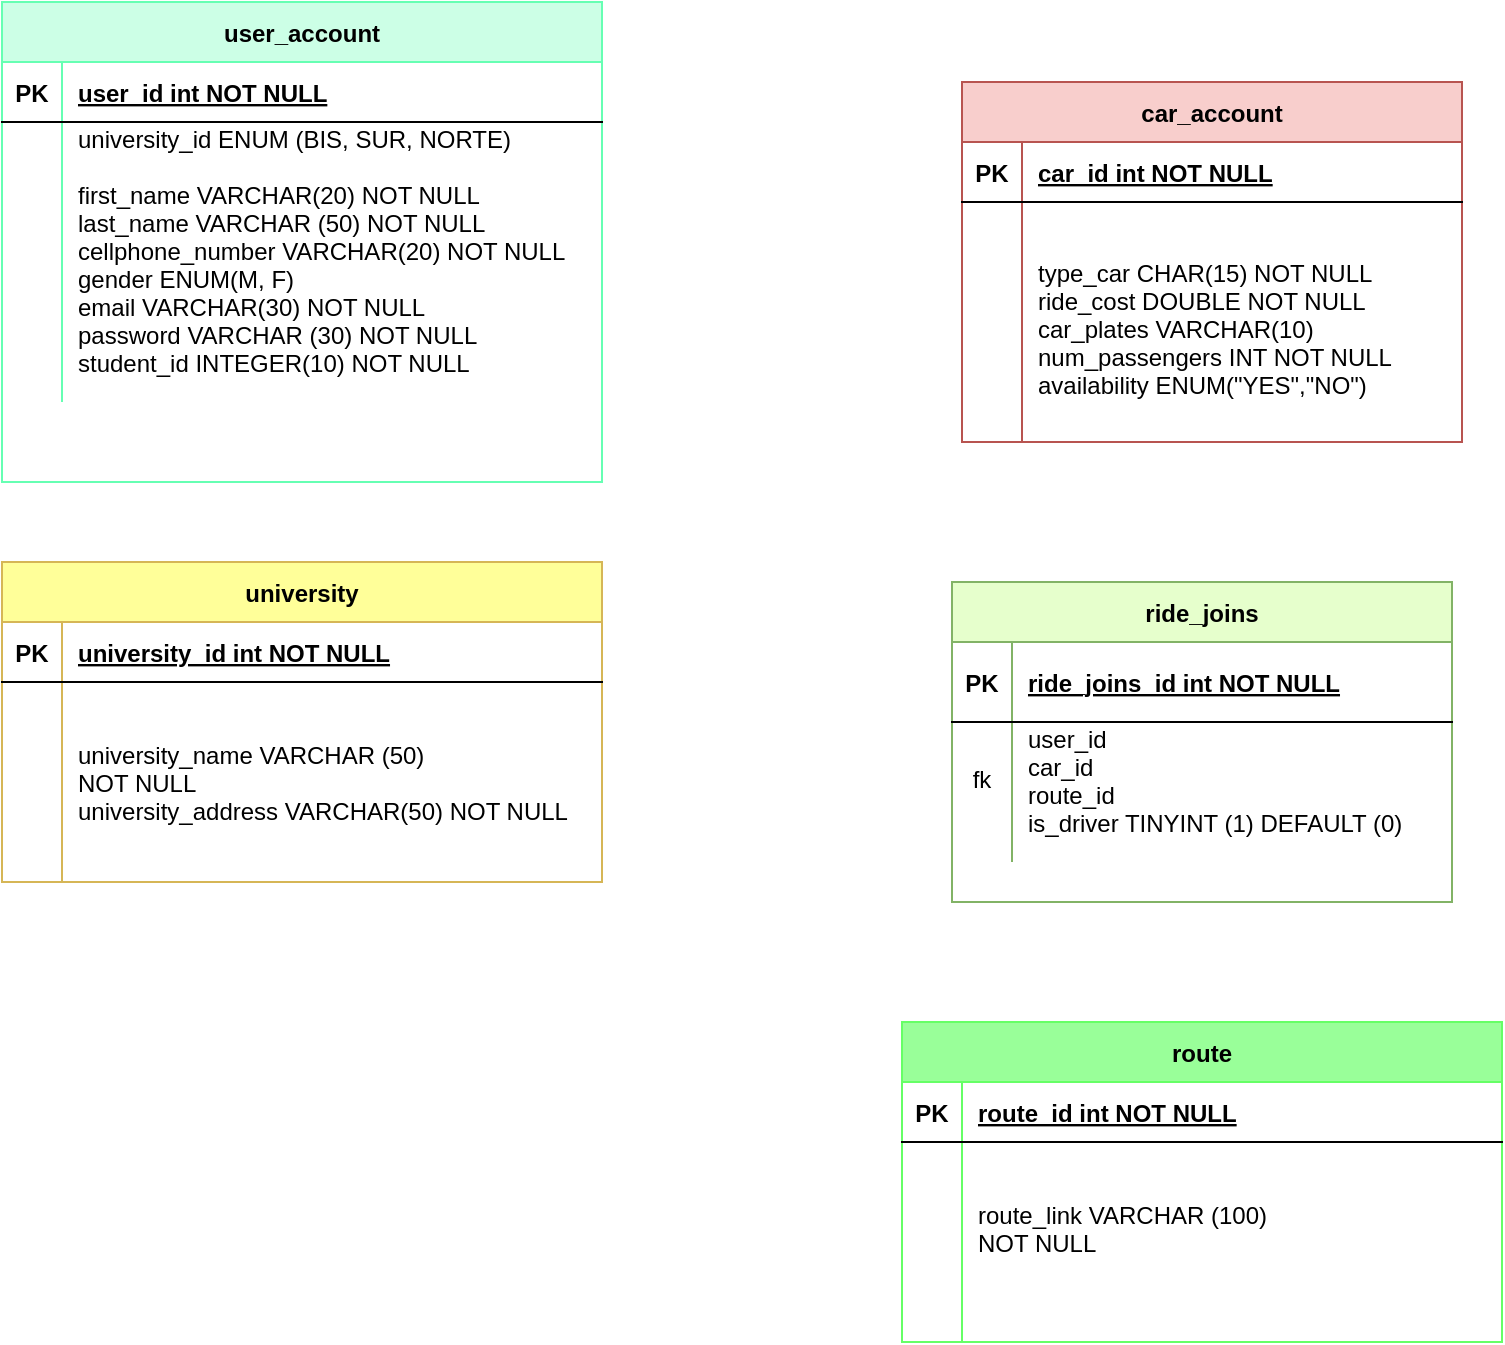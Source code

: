 <mxfile version="13.8.1" type="github">
  <diagram id="gfbTEzODt7UsC7X-8Vdx" name="Page-1">
    <mxGraphModel dx="868" dy="450" grid="1" gridSize="10" guides="1" tooltips="1" connect="1" arrows="1" fold="1" page="1" pageScale="1" pageWidth="850" pageHeight="1100" math="0" shadow="0">
      <root>
        <mxCell id="0" />
        <mxCell id="1" parent="0" />
        <mxCell id="99LuabsOzEzqGmMlLyqw-1" value="user_account" style="shape=table;startSize=30;container=1;collapsible=1;childLayout=tableLayout;fixedRows=1;rowLines=0;fontStyle=1;align=center;resizeLast=1;fillColor=#CCFFE6;strokeColor=#66FFB3;" vertex="1" parent="1">
          <mxGeometry x="40" y="40" width="300" height="240" as="geometry" />
        </mxCell>
        <mxCell id="99LuabsOzEzqGmMlLyqw-2" value="" style="shape=partialRectangle;collapsible=0;dropTarget=0;pointerEvents=0;fillColor=none;points=[[0,0.5],[1,0.5]];portConstraint=eastwest;top=0;left=0;right=0;bottom=1;" vertex="1" parent="99LuabsOzEzqGmMlLyqw-1">
          <mxGeometry y="30" width="300" height="30" as="geometry" />
        </mxCell>
        <mxCell id="99LuabsOzEzqGmMlLyqw-3" value="PK" style="shape=partialRectangle;overflow=hidden;connectable=0;fillColor=none;top=0;left=0;bottom=0;right=0;fontStyle=1;" vertex="1" parent="99LuabsOzEzqGmMlLyqw-2">
          <mxGeometry width="30" height="30" as="geometry" />
        </mxCell>
        <mxCell id="99LuabsOzEzqGmMlLyqw-4" value="user_id int NOT NULL " style="shape=partialRectangle;overflow=hidden;connectable=0;fillColor=none;top=0;left=0;bottom=0;right=0;align=left;spacingLeft=6;fontStyle=5;" vertex="1" parent="99LuabsOzEzqGmMlLyqw-2">
          <mxGeometry x="30" width="270" height="30" as="geometry" />
        </mxCell>
        <mxCell id="99LuabsOzEzqGmMlLyqw-5" value="" style="shape=partialRectangle;collapsible=0;dropTarget=0;pointerEvents=0;fillColor=none;points=[[0,0.5],[1,0.5]];portConstraint=eastwest;top=0;left=0;right=0;bottom=0;" vertex="1" parent="99LuabsOzEzqGmMlLyqw-1">
          <mxGeometry y="60" width="300" height="140" as="geometry" />
        </mxCell>
        <mxCell id="99LuabsOzEzqGmMlLyqw-6" value="" style="shape=partialRectangle;overflow=hidden;connectable=0;fillColor=none;top=0;left=0;bottom=0;right=0;" vertex="1" parent="99LuabsOzEzqGmMlLyqw-5">
          <mxGeometry width="30" height="140" as="geometry" />
        </mxCell>
        <mxCell id="99LuabsOzEzqGmMlLyqw-7" value="university_id ENUM (BIS, SUR, NORTE)&#xa;&#xa;first_name VARCHAR(20) NOT NULL&#xa;last_name VARCHAR (50) NOT NULL&#xa;cellphone_number VARCHAR(20) NOT NULL&#xa;gender ENUM(M, F) &#xa;email VARCHAR(30) NOT NULL&#xa;password VARCHAR (30) NOT NULL&#xa;student_id INTEGER(10) NOT NULL&#xa;&#xa;&#xa;&#xa;&#xa;&#xa;&#xa;" style="shape=partialRectangle;overflow=hidden;connectable=0;fillColor=none;top=0;left=0;bottom=0;right=0;align=left;spacingLeft=6;" vertex="1" parent="99LuabsOzEzqGmMlLyqw-5">
          <mxGeometry x="30" width="270" height="140" as="geometry" />
        </mxCell>
        <mxCell id="99LuabsOzEzqGmMlLyqw-8" value="car_account" style="shape=table;startSize=30;container=1;collapsible=1;childLayout=tableLayout;fixedRows=1;rowLines=0;fontStyle=1;align=center;resizeLast=1;fillColor=#f8cecc;strokeColor=#b85450;" vertex="1" parent="1">
          <mxGeometry x="520" y="80" width="250" height="180" as="geometry" />
        </mxCell>
        <mxCell id="99LuabsOzEzqGmMlLyqw-9" value="" style="shape=partialRectangle;collapsible=0;dropTarget=0;pointerEvents=0;fillColor=none;points=[[0,0.5],[1,0.5]];portConstraint=eastwest;top=0;left=0;right=0;bottom=1;" vertex="1" parent="99LuabsOzEzqGmMlLyqw-8">
          <mxGeometry y="30" width="250" height="30" as="geometry" />
        </mxCell>
        <mxCell id="99LuabsOzEzqGmMlLyqw-10" value="PK" style="shape=partialRectangle;overflow=hidden;connectable=0;fillColor=none;top=0;left=0;bottom=0;right=0;fontStyle=1;" vertex="1" parent="99LuabsOzEzqGmMlLyqw-9">
          <mxGeometry width="30" height="30" as="geometry" />
        </mxCell>
        <mxCell id="99LuabsOzEzqGmMlLyqw-11" value="car_id int NOT NULL " style="shape=partialRectangle;overflow=hidden;connectable=0;fillColor=none;top=0;left=0;bottom=0;right=0;align=left;spacingLeft=6;fontStyle=5;" vertex="1" parent="99LuabsOzEzqGmMlLyqw-9">
          <mxGeometry x="30" width="220" height="30" as="geometry" />
        </mxCell>
        <mxCell id="99LuabsOzEzqGmMlLyqw-12" value="" style="shape=partialRectangle;collapsible=0;dropTarget=0;pointerEvents=0;fillColor=none;points=[[0,0.5],[1,0.5]];portConstraint=eastwest;top=0;left=0;right=0;bottom=0;" vertex="1" parent="99LuabsOzEzqGmMlLyqw-8">
          <mxGeometry y="60" width="250" height="20" as="geometry" />
        </mxCell>
        <mxCell id="99LuabsOzEzqGmMlLyqw-13" value="" style="shape=partialRectangle;overflow=hidden;connectable=0;fillColor=none;top=0;left=0;bottom=0;right=0;" vertex="1" parent="99LuabsOzEzqGmMlLyqw-12">
          <mxGeometry width="30" height="20" as="geometry" />
        </mxCell>
        <mxCell id="99LuabsOzEzqGmMlLyqw-14" value="" style="shape=partialRectangle;overflow=hidden;connectable=0;fillColor=none;top=0;left=0;bottom=0;right=0;align=left;spacingLeft=6;" vertex="1" parent="99LuabsOzEzqGmMlLyqw-12">
          <mxGeometry x="30" width="220" height="20" as="geometry" />
        </mxCell>
        <mxCell id="99LuabsOzEzqGmMlLyqw-15" value="" style="shape=partialRectangle;collapsible=0;dropTarget=0;pointerEvents=0;fillColor=none;points=[[0,0.5],[1,0.5]];portConstraint=eastwest;top=0;left=0;right=0;bottom=0;" vertex="1" parent="99LuabsOzEzqGmMlLyqw-8">
          <mxGeometry y="80" width="250" height="100" as="geometry" />
        </mxCell>
        <mxCell id="99LuabsOzEzqGmMlLyqw-16" value="" style="shape=partialRectangle;overflow=hidden;connectable=0;fillColor=none;top=0;left=0;bottom=0;right=0;" vertex="1" parent="99LuabsOzEzqGmMlLyqw-15">
          <mxGeometry width="30" height="100" as="geometry" />
        </mxCell>
        <mxCell id="99LuabsOzEzqGmMlLyqw-17" value="type_car CHAR(15) NOT NULL&#xa;ride_cost DOUBLE NOT NULL&#xa;car_plates VARCHAR(10)&#xa;num_passengers INT NOT NULL&#xa;availability ENUM(&quot;YES&quot;,&quot;NO&quot;)&#xa;" style="shape=partialRectangle;overflow=hidden;connectable=0;fillColor=none;top=0;left=0;bottom=0;right=0;align=left;spacingLeft=6;" vertex="1" parent="99LuabsOzEzqGmMlLyqw-15">
          <mxGeometry x="30" width="220" height="100" as="geometry" />
        </mxCell>
        <mxCell id="99LuabsOzEzqGmMlLyqw-18" value="ride_joins" style="shape=table;startSize=30;container=1;collapsible=1;childLayout=tableLayout;fixedRows=1;rowLines=0;fontStyle=1;align=center;resizeLast=1;fillColor=#E6FFCC;strokeColor=#82b366;" vertex="1" parent="1">
          <mxGeometry x="515" y="330" width="250" height="160" as="geometry" />
        </mxCell>
        <mxCell id="99LuabsOzEzqGmMlLyqw-19" value="" style="shape=partialRectangle;collapsible=0;dropTarget=0;pointerEvents=0;fillColor=none;points=[[0,0.5],[1,0.5]];portConstraint=eastwest;top=0;left=0;right=0;bottom=1;" vertex="1" parent="99LuabsOzEzqGmMlLyqw-18">
          <mxGeometry y="30" width="250" height="40" as="geometry" />
        </mxCell>
        <mxCell id="99LuabsOzEzqGmMlLyqw-20" value="PK" style="shape=partialRectangle;overflow=hidden;connectable=0;fillColor=none;top=0;left=0;bottom=0;right=0;fontStyle=1;" vertex="1" parent="99LuabsOzEzqGmMlLyqw-19">
          <mxGeometry width="30" height="40" as="geometry" />
        </mxCell>
        <mxCell id="99LuabsOzEzqGmMlLyqw-21" value="ride_joins_id int NOT NULL " style="shape=partialRectangle;overflow=hidden;connectable=0;fillColor=none;top=0;left=0;bottom=0;right=0;align=left;spacingLeft=6;fontStyle=5;" vertex="1" parent="99LuabsOzEzqGmMlLyqw-19">
          <mxGeometry x="30" width="220" height="40" as="geometry" />
        </mxCell>
        <mxCell id="99LuabsOzEzqGmMlLyqw-22" value="" style="shape=partialRectangle;collapsible=0;dropTarget=0;pointerEvents=0;fillColor=none;points=[[0,0.5],[1,0.5]];portConstraint=eastwest;top=0;left=0;right=0;bottom=0;" vertex="1" parent="99LuabsOzEzqGmMlLyqw-18">
          <mxGeometry y="70" width="250" height="70" as="geometry" />
        </mxCell>
        <mxCell id="99LuabsOzEzqGmMlLyqw-23" value="fk&#xa;" style="shape=partialRectangle;overflow=hidden;connectable=0;fillColor=none;top=0;left=0;bottom=0;right=0;" vertex="1" parent="99LuabsOzEzqGmMlLyqw-22">
          <mxGeometry width="30" height="70" as="geometry" />
        </mxCell>
        <mxCell id="99LuabsOzEzqGmMlLyqw-24" value="user_id&#xa;car_id&#xa;route_id&#xa;is_driver TINYINT (1) DEFAULT (0)&#xa;" style="shape=partialRectangle;overflow=hidden;connectable=0;fillColor=none;top=0;left=0;bottom=0;right=0;align=left;spacingLeft=6;" vertex="1" parent="99LuabsOzEzqGmMlLyqw-22">
          <mxGeometry x="30" width="220" height="70" as="geometry" />
        </mxCell>
        <mxCell id="B75sonxM6bGn23Bwst_e-3" value="university" style="shape=table;startSize=30;container=1;collapsible=1;childLayout=tableLayout;fixedRows=1;rowLines=0;fontStyle=1;align=center;resizeLast=1;fillColor=#FFFF99;strokeColor=#d6b656;" vertex="1" parent="1">
          <mxGeometry x="40" y="320" width="300" height="160" as="geometry" />
        </mxCell>
        <mxCell id="B75sonxM6bGn23Bwst_e-4" value="" style="shape=partialRectangle;collapsible=0;dropTarget=0;pointerEvents=0;fillColor=none;points=[[0,0.5],[1,0.5]];portConstraint=eastwest;top=0;left=0;right=0;bottom=1;" vertex="1" parent="B75sonxM6bGn23Bwst_e-3">
          <mxGeometry y="30" width="300" height="30" as="geometry" />
        </mxCell>
        <mxCell id="B75sonxM6bGn23Bwst_e-5" value="PK" style="shape=partialRectangle;overflow=hidden;connectable=0;fillColor=none;top=0;left=0;bottom=0;right=0;fontStyle=1;" vertex="1" parent="B75sonxM6bGn23Bwst_e-4">
          <mxGeometry width="30" height="30" as="geometry" />
        </mxCell>
        <mxCell id="B75sonxM6bGn23Bwst_e-6" value="university_id int NOT NULL " style="shape=partialRectangle;overflow=hidden;connectable=0;fillColor=none;top=0;left=0;bottom=0;right=0;align=left;spacingLeft=6;fontStyle=5;" vertex="1" parent="B75sonxM6bGn23Bwst_e-4">
          <mxGeometry x="30" width="270" height="30" as="geometry" />
        </mxCell>
        <mxCell id="B75sonxM6bGn23Bwst_e-7" value="" style="shape=partialRectangle;collapsible=0;dropTarget=0;pointerEvents=0;fillColor=none;points=[[0,0.5],[1,0.5]];portConstraint=eastwest;top=0;left=0;right=0;bottom=0;" vertex="1" parent="B75sonxM6bGn23Bwst_e-3">
          <mxGeometry y="60" width="300" height="100" as="geometry" />
        </mxCell>
        <mxCell id="B75sonxM6bGn23Bwst_e-8" value="" style="shape=partialRectangle;overflow=hidden;connectable=0;fillColor=none;top=0;left=0;bottom=0;right=0;" vertex="1" parent="B75sonxM6bGn23Bwst_e-7">
          <mxGeometry width="30" height="100" as="geometry" />
        </mxCell>
        <mxCell id="B75sonxM6bGn23Bwst_e-9" value="&#xa;&#xa;university_name VARCHAR (50)&#xa;NOT NULL&#xa;university_address VARCHAR(50) NOT NULL&#xa;&#xa;&#xa;&#xa;&#xa;" style="shape=partialRectangle;overflow=hidden;connectable=0;fillColor=none;top=0;left=0;bottom=0;right=0;align=left;spacingLeft=6;" vertex="1" parent="B75sonxM6bGn23Bwst_e-7">
          <mxGeometry x="30" width="270" height="100" as="geometry" />
        </mxCell>
        <mxCell id="B75sonxM6bGn23Bwst_e-10" value="route" style="shape=table;startSize=30;container=1;collapsible=1;childLayout=tableLayout;fixedRows=1;rowLines=0;fontStyle=1;align=center;resizeLast=1;fillColor=#99FF99;strokeColor=#66FF66;" vertex="1" parent="1">
          <mxGeometry x="490" y="550" width="300" height="160" as="geometry" />
        </mxCell>
        <mxCell id="B75sonxM6bGn23Bwst_e-11" value="" style="shape=partialRectangle;collapsible=0;dropTarget=0;pointerEvents=0;fillColor=none;points=[[0,0.5],[1,0.5]];portConstraint=eastwest;top=0;left=0;right=0;bottom=1;" vertex="1" parent="B75sonxM6bGn23Bwst_e-10">
          <mxGeometry y="30" width="300" height="30" as="geometry" />
        </mxCell>
        <mxCell id="B75sonxM6bGn23Bwst_e-12" value="PK" style="shape=partialRectangle;overflow=hidden;connectable=0;fillColor=none;top=0;left=0;bottom=0;right=0;fontStyle=1;" vertex="1" parent="B75sonxM6bGn23Bwst_e-11">
          <mxGeometry width="30" height="30" as="geometry" />
        </mxCell>
        <mxCell id="B75sonxM6bGn23Bwst_e-13" value="route_id int NOT NULL " style="shape=partialRectangle;overflow=hidden;connectable=0;fillColor=none;top=0;left=0;bottom=0;right=0;align=left;spacingLeft=6;fontStyle=5;" vertex="1" parent="B75sonxM6bGn23Bwst_e-11">
          <mxGeometry x="30" width="270" height="30" as="geometry" />
        </mxCell>
        <mxCell id="B75sonxM6bGn23Bwst_e-14" value="" style="shape=partialRectangle;collapsible=0;dropTarget=0;pointerEvents=0;fillColor=none;points=[[0,0.5],[1,0.5]];portConstraint=eastwest;top=0;left=0;right=0;bottom=0;" vertex="1" parent="B75sonxM6bGn23Bwst_e-10">
          <mxGeometry y="60" width="300" height="100" as="geometry" />
        </mxCell>
        <mxCell id="B75sonxM6bGn23Bwst_e-15" value="" style="shape=partialRectangle;overflow=hidden;connectable=0;fillColor=none;top=0;left=0;bottom=0;right=0;" vertex="1" parent="B75sonxM6bGn23Bwst_e-14">
          <mxGeometry width="30" height="100" as="geometry" />
        </mxCell>
        <mxCell id="B75sonxM6bGn23Bwst_e-16" value="&#xa;&#xa;route_link VARCHAR (100)&#xa;NOT NULL&#xa;&#xa;&#xa;&#xa;&#xa;" style="shape=partialRectangle;overflow=hidden;connectable=0;fillColor=none;top=0;left=0;bottom=0;right=0;align=left;spacingLeft=6;" vertex="1" parent="B75sonxM6bGn23Bwst_e-14">
          <mxGeometry x="30" width="270" height="100" as="geometry" />
        </mxCell>
      </root>
    </mxGraphModel>
  </diagram>
</mxfile>
